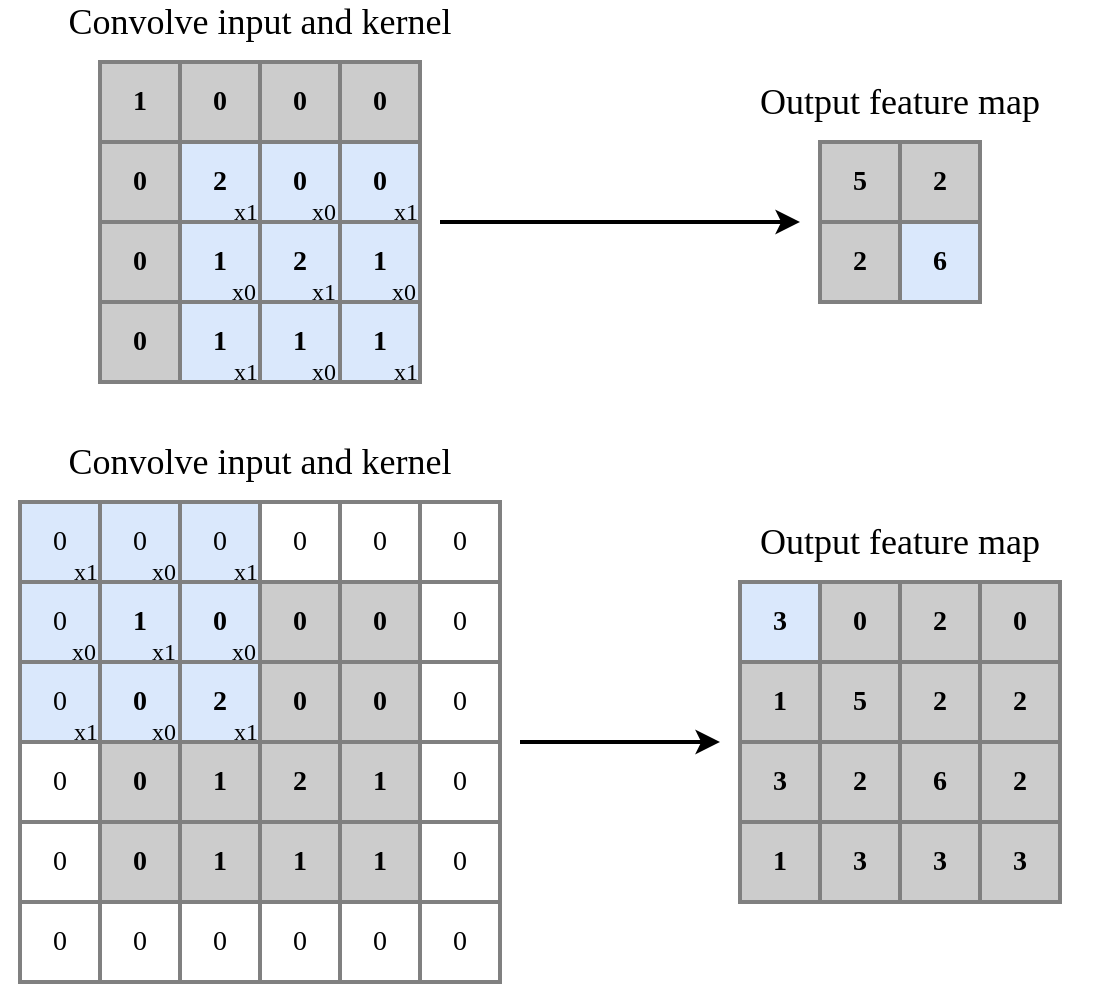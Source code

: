 <mxfile version="13.6.6" type="device"><diagram id="dg_t8bWE2_4cH5tXDiVD" name="Page-1"><mxGraphModel dx="1422" dy="765" grid="1" gridSize="10" guides="1" tooltips="1" connect="1" arrows="1" fold="1" page="1" pageScale="1" pageWidth="827" pageHeight="1169" math="0" shadow="0"><root><mxCell id="0"/><mxCell id="1" parent="0"/><mxCell id="Ra7FraQxq9EdRuv9MEK7-1" value="5" style="whiteSpace=wrap;html=1;aspect=fixed;fillColor=#CCCCCC;fontSize=14;strokeColor=#808080;strokeWidth=2;fontStyle=1;fontFamily=lmodern;" parent="1" vertex="1"><mxGeometry x="560" y="360" width="40" height="40" as="geometry"/></mxCell><mxCell id="Ra7FraQxq9EdRuv9MEK7-2" value="2" style="whiteSpace=wrap;html=1;aspect=fixed;fillColor=#CCCCCC;fontSize=14;strokeColor=#808080;strokeWidth=2;fontStyle=1;fontFamily=lmodern;" parent="1" vertex="1"><mxGeometry x="600" y="360" width="40" height="40" as="geometry"/></mxCell><mxCell id="Ra7FraQxq9EdRuv9MEK7-3" value="2" style="whiteSpace=wrap;html=1;aspect=fixed;fillColor=#CCCCCC;fontSize=14;strokeColor=#808080;strokeWidth=2;fontStyle=1;fontFamily=lmodern;" parent="1" vertex="1"><mxGeometry x="560" y="400" width="40" height="40" as="geometry"/></mxCell><mxCell id="Ra7FraQxq9EdRuv9MEK7-4" value="6" style="whiteSpace=wrap;html=1;aspect=fixed;fillColor=#dae8fc;fontSize=14;strokeColor=#808080;strokeWidth=2;fontStyle=1;fontFamily=lmodern;" parent="1" vertex="1"><mxGeometry x="600" y="400" width="40" height="40" as="geometry"/></mxCell><mxCell id="Ra7FraQxq9EdRuv9MEK7-5" value="" style="endArrow=classic;html=1;strokeColor=#000000;strokeWidth=2;fontSize=14;fontFamily=lmodern;" parent="1" edge="1"><mxGeometry width="50" height="50" relative="1" as="geometry"><mxPoint x="370" y="400" as="sourcePoint"/><mxPoint x="550" y="400" as="targetPoint"/></mxGeometry></mxCell><mxCell id="Ra7FraQxq9EdRuv9MEK7-6" value="1" style="whiteSpace=wrap;html=1;aspect=fixed;horizontal=1;verticalAlign=middle;fontSize=14;fillColor=#CCCCCC;fontStyle=1;strokeColor=#808080;strokeWidth=2;fontFamily=lmodern;" parent="1" vertex="1"><mxGeometry x="200" y="320" width="40" height="40" as="geometry"/></mxCell><mxCell id="Ra7FraQxq9EdRuv9MEK7-7" value="0" style="whiteSpace=wrap;html=1;aspect=fixed;horizontal=1;verticalAlign=middle;fontSize=14;fillColor=#CCCCCC;fontStyle=1;strokeColor=#808080;strokeWidth=2;fontFamily=lmodern;" parent="1" vertex="1"><mxGeometry x="240" y="320" width="40" height="40" as="geometry"/></mxCell><mxCell id="Ra7FraQxq9EdRuv9MEK7-8" value="0" style="whiteSpace=wrap;html=1;aspect=fixed;horizontal=1;verticalAlign=middle;fontSize=14;fillColor=#CCCCCC;fontStyle=1;strokeColor=#808080;strokeWidth=2;fontFamily=lmodern;" parent="1" vertex="1"><mxGeometry x="280" y="320" width="40" height="40" as="geometry"/></mxCell><mxCell id="Ra7FraQxq9EdRuv9MEK7-9" value="0" style="whiteSpace=wrap;html=1;aspect=fixed;horizontal=1;verticalAlign=middle;fontSize=14;fillColor=#CCCCCC;fontStyle=1;strokeColor=#808080;strokeWidth=2;fontFamily=lmodern;" parent="1" vertex="1"><mxGeometry x="320" y="320" width="40" height="40" as="geometry"/></mxCell><mxCell id="Ra7FraQxq9EdRuv9MEK7-10" value="0" style="whiteSpace=wrap;html=1;aspect=fixed;horizontal=1;verticalAlign=middle;fontSize=14;fillColor=#CCCCCC;fontStyle=1;strokeColor=#808080;strokeWidth=2;fontFamily=lmodern;" parent="1" vertex="1"><mxGeometry x="200" y="360" width="40" height="40" as="geometry"/></mxCell><mxCell id="Ra7FraQxq9EdRuv9MEK7-11" value="2" style="whiteSpace=wrap;html=1;aspect=fixed;horizontal=1;verticalAlign=middle;fontSize=14;fillColor=#dae8fc;fontStyle=1;strokeColor=#808080;strokeWidth=2;fontFamily=lmodern;" parent="1" vertex="1"><mxGeometry x="240" y="360" width="40" height="40" as="geometry"/></mxCell><mxCell id="Ra7FraQxq9EdRuv9MEK7-12" value="0" style="whiteSpace=wrap;html=1;aspect=fixed;horizontal=1;verticalAlign=middle;fontSize=14;fillColor=#dae8fc;fontStyle=1;strokeColor=#808080;strokeWidth=2;fontFamily=lmodern;" parent="1" vertex="1"><mxGeometry x="280" y="360" width="40" height="40" as="geometry"/></mxCell><mxCell id="Ra7FraQxq9EdRuv9MEK7-13" value="0" style="whiteSpace=wrap;html=1;aspect=fixed;horizontal=1;verticalAlign=middle;fontSize=14;fillColor=#dae8fc;fontStyle=1;strokeColor=#808080;strokeWidth=2;fontFamily=lmodern;" parent="1" vertex="1"><mxGeometry x="320" y="360" width="40" height="40" as="geometry"/></mxCell><mxCell id="Ra7FraQxq9EdRuv9MEK7-14" value="0" style="whiteSpace=wrap;html=1;aspect=fixed;horizontal=1;verticalAlign=middle;fontSize=14;fillColor=#CCCCCC;fontStyle=1;strokeColor=#808080;strokeWidth=2;fontFamily=lmodern;" parent="1" vertex="1"><mxGeometry x="200" y="400" width="40" height="40" as="geometry"/></mxCell><mxCell id="Ra7FraQxq9EdRuv9MEK7-15" value="1" style="whiteSpace=wrap;html=1;aspect=fixed;horizontal=1;verticalAlign=middle;fontSize=14;fillColor=#dae8fc;fontStyle=1;strokeColor=#808080;strokeWidth=2;fontFamily=lmodern;" parent="1" vertex="1"><mxGeometry x="240" y="400" width="40" height="40" as="geometry"/></mxCell><mxCell id="Ra7FraQxq9EdRuv9MEK7-16" value="2" style="whiteSpace=wrap;html=1;aspect=fixed;horizontal=1;verticalAlign=middle;fontSize=14;fillColor=#dae8fc;fontStyle=1;strokeColor=#808080;strokeWidth=2;fontFamily=lmodern;" parent="1" vertex="1"><mxGeometry x="280" y="400" width="40" height="40" as="geometry"/></mxCell><mxCell id="Ra7FraQxq9EdRuv9MEK7-17" value="1" style="whiteSpace=wrap;html=1;aspect=fixed;horizontal=1;verticalAlign=middle;fontSize=14;fillColor=#dae8fc;fontStyle=1;strokeColor=#808080;strokeWidth=2;fontFamily=lmodern;" parent="1" vertex="1"><mxGeometry x="320" y="400" width="40" height="40" as="geometry"/></mxCell><mxCell id="Ra7FraQxq9EdRuv9MEK7-18" value="0" style="whiteSpace=wrap;html=1;aspect=fixed;horizontal=1;verticalAlign=middle;fontSize=14;fillColor=#CCCCCC;fontStyle=1;strokeColor=#808080;strokeWidth=2;fontFamily=lmodern;" parent="1" vertex="1"><mxGeometry x="200" y="440" width="40" height="40" as="geometry"/></mxCell><mxCell id="Ra7FraQxq9EdRuv9MEK7-19" value="1" style="whiteSpace=wrap;html=1;aspect=fixed;horizontal=1;verticalAlign=middle;fontSize=14;fillColor=#dae8fc;fontStyle=1;strokeColor=#808080;strokeWidth=2;fontFamily=lmodern;" parent="1" vertex="1"><mxGeometry x="240" y="440" width="40" height="40" as="geometry"/></mxCell><mxCell id="Ra7FraQxq9EdRuv9MEK7-20" value="1" style="whiteSpace=wrap;html=1;aspect=fixed;horizontal=1;verticalAlign=middle;fontSize=14;fillColor=#dae8fc;fontStyle=1;strokeColor=#808080;strokeWidth=2;fontFamily=lmodern;" parent="1" vertex="1"><mxGeometry x="280" y="440" width="40" height="40" as="geometry"/></mxCell><mxCell id="Ra7FraQxq9EdRuv9MEK7-21" value="1" style="whiteSpace=wrap;html=1;aspect=fixed;horizontal=1;verticalAlign=middle;fontSize=14;fillColor=#dae8fc;fontStyle=1;strokeColor=#808080;strokeWidth=2;fontFamily=lmodern;" parent="1" vertex="1"><mxGeometry x="320" y="440" width="40" height="40" as="geometry"/></mxCell><mxCell id="Ra7FraQxq9EdRuv9MEK7-23" value="x1" style="text;html=1;strokeColor=none;fillColor=none;align=center;verticalAlign=middle;whiteSpace=wrap;rounded=0;fontFamily=lmodern;" parent="1" vertex="1"><mxGeometry x="267" y="390" width="12" height="10" as="geometry"/></mxCell><mxCell id="Ra7FraQxq9EdRuv9MEK7-24" value="x0" style="text;html=1;strokeColor=none;fillColor=none;align=center;verticalAlign=middle;whiteSpace=wrap;rounded=0;fontFamily=lmodern;" parent="1" vertex="1"><mxGeometry x="307" y="390" width="10" height="10" as="geometry"/></mxCell><mxCell id="Ra7FraQxq9EdRuv9MEK7-25" value="x1" style="text;html=1;strokeColor=none;fillColor=none;align=center;verticalAlign=middle;whiteSpace=wrap;rounded=0;fontFamily=lmodern;" parent="1" vertex="1"><mxGeometry x="347" y="390" width="12" height="10" as="geometry"/></mxCell><mxCell id="Ra7FraQxq9EdRuv9MEK7-26" value="x0" style="text;html=1;strokeColor=none;fillColor=none;align=center;verticalAlign=middle;whiteSpace=wrap;rounded=0;fontFamily=lmodern;" parent="1" vertex="1"><mxGeometry x="267" y="430" width="10" height="10" as="geometry"/></mxCell><mxCell id="Ra7FraQxq9EdRuv9MEK7-27" value="x0" style="text;html=1;strokeColor=none;fillColor=none;align=center;verticalAlign=middle;whiteSpace=wrap;rounded=0;fontFamily=lmodern;" parent="1" vertex="1"><mxGeometry x="347" y="430" width="10" height="10" as="geometry"/></mxCell><mxCell id="Ra7FraQxq9EdRuv9MEK7-28" value="x0" style="text;html=1;strokeColor=none;fillColor=none;align=center;verticalAlign=middle;whiteSpace=wrap;rounded=0;fontFamily=lmodern;" parent="1" vertex="1"><mxGeometry x="307" y="470" width="10" height="10" as="geometry"/></mxCell><mxCell id="Ra7FraQxq9EdRuv9MEK7-29" value="x1" style="text;html=1;strokeColor=none;fillColor=none;align=center;verticalAlign=middle;whiteSpace=wrap;rounded=0;fontFamily=lmodern;" parent="1" vertex="1"><mxGeometry x="306" y="430" width="12" height="10" as="geometry"/></mxCell><mxCell id="Ra7FraQxq9EdRuv9MEK7-30" value="x1" style="text;html=1;strokeColor=none;fillColor=none;align=center;verticalAlign=middle;whiteSpace=wrap;rounded=0;fontFamily=lmodern;" parent="1" vertex="1"><mxGeometry x="347" y="470" width="12" height="10" as="geometry"/></mxCell><mxCell id="Ra7FraQxq9EdRuv9MEK7-31" value="x1" style="text;html=1;strokeColor=none;fillColor=none;align=center;verticalAlign=middle;whiteSpace=wrap;rounded=0;fontFamily=lmodern;" parent="1" vertex="1"><mxGeometry x="267" y="470" width="12" height="10" as="geometry"/></mxCell><mxCell id="Ra7FraQxq9EdRuv9MEK7-32" value="&lt;font style=&quot;font-size: 18px&quot;&gt;Output feature map&lt;/font&gt;" style="text;html=1;strokeColor=none;fillColor=none;align=center;verticalAlign=middle;whiteSpace=wrap;rounded=0;fontFamily=lmodern;" parent="1" vertex="1"><mxGeometry x="500" y="330" width="200" height="20" as="geometry"/></mxCell><mxCell id="Ra7FraQxq9EdRuv9MEK7-33" value="&lt;font style=&quot;font-size: 18px&quot;&gt;Convolve input and kernel&lt;/font&gt;" style="text;html=1;strokeColor=none;fillColor=none;align=center;verticalAlign=middle;whiteSpace=wrap;rounded=0;fontFamily=lmodern;" parent="1" vertex="1"><mxGeometry x="150" y="290" width="260" height="20" as="geometry"/></mxCell><mxCell id="dllbsCJKNK7LgpD8I4OP-1" value="0" style="whiteSpace=wrap;html=1;aspect=fixed;horizontal=1;verticalAlign=middle;fontSize=14;strokeColor=#808080;strokeWidth=2;fillColor=#dae8fc;fontFamily=lmodern;" parent="1" vertex="1"><mxGeometry x="160" y="540" width="40" height="40" as="geometry"/></mxCell><mxCell id="dllbsCJKNK7LgpD8I4OP-2" value="0" style="whiteSpace=wrap;html=1;aspect=fixed;horizontal=1;verticalAlign=middle;fontSize=14;strokeColor=#808080;strokeWidth=2;fillColor=#dae8fc;fontFamily=lmodern;" parent="1" vertex="1"><mxGeometry x="200" y="540" width="40" height="40" as="geometry"/></mxCell><mxCell id="dllbsCJKNK7LgpD8I4OP-3" value="0" style="whiteSpace=wrap;html=1;aspect=fixed;horizontal=1;verticalAlign=middle;fontSize=14;strokeColor=#808080;strokeWidth=2;fillColor=#dae8fc;fontFamily=lmodern;" parent="1" vertex="1"><mxGeometry x="240" y="540" width="40" height="40" as="geometry"/></mxCell><mxCell id="dllbsCJKNK7LgpD8I4OP-4" value="0" style="whiteSpace=wrap;html=1;aspect=fixed;horizontal=1;verticalAlign=middle;fontSize=14;strokeColor=#808080;strokeWidth=2;fontFamily=lmodern;" parent="1" vertex="1"><mxGeometry x="280" y="540" width="40" height="40" as="geometry"/></mxCell><mxCell id="dllbsCJKNK7LgpD8I4OP-5" value="0" style="whiteSpace=wrap;html=1;aspect=fixed;horizontal=1;verticalAlign=middle;fontSize=14;strokeColor=#808080;strokeWidth=2;fontFamily=lmodern;" parent="1" vertex="1"><mxGeometry x="320" y="540" width="40" height="40" as="geometry"/></mxCell><mxCell id="dllbsCJKNK7LgpD8I4OP-6" value="0" style="whiteSpace=wrap;html=1;aspect=fixed;horizontal=1;verticalAlign=middle;fontSize=14;strokeColor=#808080;strokeWidth=2;fontFamily=lmodern;" parent="1" vertex="1"><mxGeometry x="360" y="540" width="40" height="40" as="geometry"/></mxCell><mxCell id="dllbsCJKNK7LgpD8I4OP-7" value="0" style="whiteSpace=wrap;html=1;aspect=fixed;horizontal=1;verticalAlign=middle;fontSize=14;strokeColor=#808080;strokeWidth=2;fontFamily=lmodern;" parent="1" vertex="1"><mxGeometry x="360" y="580" width="40" height="40" as="geometry"/></mxCell><mxCell id="dllbsCJKNK7LgpD8I4OP-8" value="0" style="whiteSpace=wrap;html=1;aspect=fixed;horizontal=1;verticalAlign=middle;fontSize=14;strokeColor=#808080;strokeWidth=2;fillColor=#dae8fc;fontFamily=lmodern;" parent="1" vertex="1"><mxGeometry x="160" y="580" width="40" height="40" as="geometry"/></mxCell><mxCell id="dllbsCJKNK7LgpD8I4OP-9" value="0" style="whiteSpace=wrap;html=1;aspect=fixed;horizontal=1;verticalAlign=middle;fontSize=14;strokeColor=#808080;strokeWidth=2;fillColor=#dae8fc;fontFamily=lmodern;" parent="1" vertex="1"><mxGeometry x="160" y="620" width="40" height="40" as="geometry"/></mxCell><mxCell id="dllbsCJKNK7LgpD8I4OP-10" value="0" style="whiteSpace=wrap;html=1;aspect=fixed;horizontal=1;verticalAlign=middle;fontSize=14;strokeColor=#808080;strokeWidth=2;fontFamily=lmodern;" parent="1" vertex="1"><mxGeometry x="160" y="660" width="40" height="40" as="geometry"/></mxCell><mxCell id="dllbsCJKNK7LgpD8I4OP-11" value="0" style="whiteSpace=wrap;html=1;aspect=fixed;horizontal=1;verticalAlign=middle;fontSize=14;strokeColor=#808080;strokeWidth=2;fontFamily=lmodern;" parent="1" vertex="1"><mxGeometry x="160" y="700" width="40" height="40" as="geometry"/></mxCell><mxCell id="dllbsCJKNK7LgpD8I4OP-12" value="0" style="whiteSpace=wrap;html=1;aspect=fixed;horizontal=1;verticalAlign=middle;fontSize=14;strokeColor=#808080;strokeWidth=2;fontFamily=lmodern;" parent="1" vertex="1"><mxGeometry x="160" y="740" width="40" height="40" as="geometry"/></mxCell><mxCell id="dllbsCJKNK7LgpD8I4OP-13" value="0" style="whiteSpace=wrap;html=1;aspect=fixed;horizontal=1;verticalAlign=middle;fontSize=14;strokeColor=#808080;strokeWidth=2;fontFamily=lmodern;" parent="1" vertex="1"><mxGeometry x="200" y="740" width="40" height="40" as="geometry"/></mxCell><mxCell id="dllbsCJKNK7LgpD8I4OP-14" value="0" style="whiteSpace=wrap;html=1;aspect=fixed;horizontal=1;verticalAlign=middle;fontSize=14;strokeColor=#808080;strokeWidth=2;fontFamily=lmodern;" parent="1" vertex="1"><mxGeometry x="240" y="740" width="40" height="40" as="geometry"/></mxCell><mxCell id="dllbsCJKNK7LgpD8I4OP-15" value="0" style="whiteSpace=wrap;html=1;aspect=fixed;horizontal=1;verticalAlign=middle;fontSize=14;strokeColor=#808080;strokeWidth=2;fontFamily=lmodern;" parent="1" vertex="1"><mxGeometry x="280" y="740" width="40" height="40" as="geometry"/></mxCell><mxCell id="dllbsCJKNK7LgpD8I4OP-16" value="0" style="whiteSpace=wrap;html=1;aspect=fixed;horizontal=1;verticalAlign=middle;fontSize=14;strokeColor=#808080;strokeWidth=2;fontFamily=lmodern;" parent="1" vertex="1"><mxGeometry x="320" y="740" width="40" height="40" as="geometry"/></mxCell><mxCell id="dllbsCJKNK7LgpD8I4OP-17" value="0" style="whiteSpace=wrap;html=1;aspect=fixed;horizontal=1;verticalAlign=middle;fontSize=14;strokeColor=#808080;strokeWidth=2;fontFamily=lmodern;" parent="1" vertex="1"><mxGeometry x="360" y="740" width="40" height="40" as="geometry"/></mxCell><mxCell id="dllbsCJKNK7LgpD8I4OP-18" value="0" style="whiteSpace=wrap;html=1;aspect=fixed;horizontal=1;verticalAlign=middle;fontSize=14;strokeColor=#808080;strokeWidth=2;fontFamily=lmodern;" parent="1" vertex="1"><mxGeometry x="360" y="700" width="40" height="40" as="geometry"/></mxCell><mxCell id="dllbsCJKNK7LgpD8I4OP-19" value="0" style="whiteSpace=wrap;html=1;aspect=fixed;horizontal=1;verticalAlign=middle;fontSize=14;strokeColor=#808080;strokeWidth=2;fontFamily=lmodern;" parent="1" vertex="1"><mxGeometry x="360" y="660" width="40" height="40" as="geometry"/></mxCell><mxCell id="dllbsCJKNK7LgpD8I4OP-20" value="0" style="whiteSpace=wrap;html=1;aspect=fixed;horizontal=1;verticalAlign=middle;fontSize=14;strokeColor=#808080;strokeWidth=2;fontFamily=lmodern;" parent="1" vertex="1"><mxGeometry x="360" y="620" width="40" height="40" as="geometry"/></mxCell><mxCell id="dllbsCJKNK7LgpD8I4OP-21" value="1" style="whiteSpace=wrap;html=1;aspect=fixed;horizontal=1;verticalAlign=middle;fontSize=14;fillColor=#dae8fc;fontStyle=1;strokeColor=#808080;strokeWidth=2;fontFamily=lmodern;" parent="1" vertex="1"><mxGeometry x="200" y="580" width="40" height="40" as="geometry"/></mxCell><mxCell id="dllbsCJKNK7LgpD8I4OP-22" value="0" style="whiteSpace=wrap;html=1;aspect=fixed;horizontal=1;verticalAlign=middle;fontSize=14;fillColor=#dae8fc;fontStyle=1;strokeColor=#808080;strokeWidth=2;fontFamily=lmodern;" parent="1" vertex="1"><mxGeometry x="240" y="580" width="40" height="40" as="geometry"/></mxCell><mxCell id="dllbsCJKNK7LgpD8I4OP-23" value="0" style="whiteSpace=wrap;html=1;aspect=fixed;horizontal=1;verticalAlign=middle;fontSize=14;fillColor=#CCCCCC;fontStyle=1;strokeColor=#808080;strokeWidth=2;fontFamily=lmodern;" parent="1" vertex="1"><mxGeometry x="280" y="580" width="40" height="40" as="geometry"/></mxCell><mxCell id="dllbsCJKNK7LgpD8I4OP-24" value="0" style="whiteSpace=wrap;html=1;aspect=fixed;horizontal=1;verticalAlign=middle;fontSize=14;fillColor=#CCCCCC;fontStyle=1;strokeColor=#808080;strokeWidth=2;fontFamily=lmodern;" parent="1" vertex="1"><mxGeometry x="320" y="580" width="40" height="40" as="geometry"/></mxCell><mxCell id="dllbsCJKNK7LgpD8I4OP-25" value="0" style="whiteSpace=wrap;html=1;aspect=fixed;horizontal=1;verticalAlign=middle;fontSize=14;fillColor=#dae8fc;fontStyle=1;strokeColor=#808080;strokeWidth=2;fontFamily=lmodern;" parent="1" vertex="1"><mxGeometry x="200" y="620" width="40" height="40" as="geometry"/></mxCell><mxCell id="dllbsCJKNK7LgpD8I4OP-26" value="2" style="whiteSpace=wrap;html=1;aspect=fixed;horizontal=1;verticalAlign=middle;fontSize=14;fillColor=#dae8fc;fontStyle=1;strokeColor=#808080;strokeWidth=2;fontFamily=lmodern;" parent="1" vertex="1"><mxGeometry x="240" y="620" width="40" height="40" as="geometry"/></mxCell><mxCell id="dllbsCJKNK7LgpD8I4OP-27" value="0" style="whiteSpace=wrap;html=1;aspect=fixed;horizontal=1;verticalAlign=middle;fontSize=14;fillColor=#CCCCCC;fontStyle=1;strokeColor=#808080;strokeWidth=2;fontFamily=lmodern;" parent="1" vertex="1"><mxGeometry x="280" y="620" width="40" height="40" as="geometry"/></mxCell><mxCell id="dllbsCJKNK7LgpD8I4OP-28" value="0" style="whiteSpace=wrap;html=1;aspect=fixed;horizontal=1;verticalAlign=middle;fontSize=14;fillColor=#CCCCCC;fontStyle=1;strokeColor=#808080;strokeWidth=2;fontFamily=lmodern;" parent="1" vertex="1"><mxGeometry x="320" y="620" width="40" height="40" as="geometry"/></mxCell><mxCell id="dllbsCJKNK7LgpD8I4OP-29" value="0" style="whiteSpace=wrap;html=1;aspect=fixed;horizontal=1;verticalAlign=middle;fontSize=14;fillColor=#CCCCCC;fontStyle=1;strokeColor=#808080;strokeWidth=2;fontFamily=lmodern;" parent="1" vertex="1"><mxGeometry x="200" y="660" width="40" height="40" as="geometry"/></mxCell><mxCell id="dllbsCJKNK7LgpD8I4OP-30" value="1" style="whiteSpace=wrap;html=1;aspect=fixed;horizontal=1;verticalAlign=middle;fontSize=14;fillColor=#CCCCCC;fontStyle=1;strokeColor=#808080;strokeWidth=2;fontFamily=lmodern;" parent="1" vertex="1"><mxGeometry x="240" y="660" width="40" height="40" as="geometry"/></mxCell><mxCell id="dllbsCJKNK7LgpD8I4OP-31" value="2" style="whiteSpace=wrap;html=1;aspect=fixed;horizontal=1;verticalAlign=middle;fontSize=14;fillColor=#CCCCCC;fontStyle=1;strokeColor=#808080;strokeWidth=2;fontFamily=lmodern;" parent="1" vertex="1"><mxGeometry x="280" y="660" width="40" height="40" as="geometry"/></mxCell><mxCell id="dllbsCJKNK7LgpD8I4OP-32" value="1" style="whiteSpace=wrap;html=1;aspect=fixed;horizontal=1;verticalAlign=middle;fontSize=14;fillColor=#CCCCCC;fontStyle=1;strokeColor=#808080;strokeWidth=2;fontFamily=lmodern;" parent="1" vertex="1"><mxGeometry x="320" y="660" width="40" height="40" as="geometry"/></mxCell><mxCell id="dllbsCJKNK7LgpD8I4OP-33" value="0" style="whiteSpace=wrap;html=1;aspect=fixed;horizontal=1;verticalAlign=middle;fontSize=14;fillColor=#CCCCCC;fontStyle=1;strokeColor=#808080;strokeWidth=2;fontFamily=lmodern;" parent="1" vertex="1"><mxGeometry x="200" y="700" width="40" height="40" as="geometry"/></mxCell><mxCell id="dllbsCJKNK7LgpD8I4OP-34" value="1" style="whiteSpace=wrap;html=1;aspect=fixed;horizontal=1;verticalAlign=middle;fontSize=14;fillColor=#CCCCCC;fontStyle=1;strokeColor=#808080;strokeWidth=2;fontFamily=lmodern;" parent="1" vertex="1"><mxGeometry x="240" y="700" width="40" height="40" as="geometry"/></mxCell><mxCell id="dllbsCJKNK7LgpD8I4OP-35" value="1" style="whiteSpace=wrap;html=1;aspect=fixed;horizontal=1;verticalAlign=middle;fontSize=14;fillColor=#CCCCCC;fontStyle=1;strokeColor=#808080;strokeWidth=2;fontFamily=lmodern;" parent="1" vertex="1"><mxGeometry x="280" y="700" width="40" height="40" as="geometry"/></mxCell><mxCell id="dllbsCJKNK7LgpD8I4OP-36" value="1" style="whiteSpace=wrap;html=1;aspect=fixed;horizontal=1;verticalAlign=middle;fontSize=14;fillColor=#CCCCCC;fontStyle=1;strokeColor=#808080;strokeWidth=2;fontFamily=lmodern;" parent="1" vertex="1"><mxGeometry x="320" y="700" width="40" height="40" as="geometry"/></mxCell><mxCell id="dllbsCJKNK7LgpD8I4OP-37" value="3" style="whiteSpace=wrap;html=1;aspect=fixed;horizontal=1;verticalAlign=middle;fontSize=14;fillColor=#dae8fc;fontStyle=1;strokeColor=#808080;strokeWidth=2;fontFamily=lmodern;" parent="1" vertex="1"><mxGeometry x="520" y="580" width="40" height="40" as="geometry"/></mxCell><mxCell id="dllbsCJKNK7LgpD8I4OP-38" value="0" style="whiteSpace=wrap;html=1;aspect=fixed;horizontal=1;verticalAlign=middle;fontSize=14;fillColor=#CCCCCC;fontStyle=1;strokeColor=#808080;strokeWidth=2;fontFamily=lmodern;" parent="1" vertex="1"><mxGeometry x="560" y="580" width="40" height="40" as="geometry"/></mxCell><mxCell id="dllbsCJKNK7LgpD8I4OP-39" value="2" style="whiteSpace=wrap;html=1;aspect=fixed;horizontal=1;verticalAlign=middle;fontSize=14;fillColor=#CCCCCC;fontStyle=1;strokeColor=#808080;strokeWidth=2;fontFamily=lmodern;" parent="1" vertex="1"><mxGeometry x="600" y="580" width="40" height="40" as="geometry"/></mxCell><mxCell id="dllbsCJKNK7LgpD8I4OP-40" value="0" style="whiteSpace=wrap;html=1;aspect=fixed;horizontal=1;verticalAlign=middle;fontSize=14;fillColor=#CCCCCC;fontStyle=1;strokeColor=#808080;strokeWidth=2;fontFamily=lmodern;" parent="1" vertex="1"><mxGeometry x="640" y="580" width="40" height="40" as="geometry"/></mxCell><mxCell id="dllbsCJKNK7LgpD8I4OP-41" value="1" style="whiteSpace=wrap;html=1;aspect=fixed;horizontal=1;verticalAlign=middle;fontSize=14;fillColor=#CCCCCC;fontStyle=1;strokeColor=#808080;strokeWidth=2;fontFamily=lmodern;" parent="1" vertex="1"><mxGeometry x="520" y="620" width="40" height="40" as="geometry"/></mxCell><mxCell id="dllbsCJKNK7LgpD8I4OP-42" value="5" style="whiteSpace=wrap;html=1;aspect=fixed;horizontal=1;verticalAlign=middle;fontSize=14;fillColor=#CCCCCC;fontStyle=1;strokeColor=#808080;strokeWidth=2;fontFamily=lmodern;" parent="1" vertex="1"><mxGeometry x="560" y="620" width="40" height="40" as="geometry"/></mxCell><mxCell id="dllbsCJKNK7LgpD8I4OP-43" value="2" style="whiteSpace=wrap;html=1;aspect=fixed;horizontal=1;verticalAlign=middle;fontSize=14;fillColor=#CCCCCC;fontStyle=1;strokeColor=#808080;strokeWidth=2;fontFamily=lmodern;" parent="1" vertex="1"><mxGeometry x="600" y="620" width="40" height="40" as="geometry"/></mxCell><mxCell id="dllbsCJKNK7LgpD8I4OP-44" value="2" style="whiteSpace=wrap;html=1;aspect=fixed;horizontal=1;verticalAlign=middle;fontSize=14;fillColor=#CCCCCC;fontStyle=1;strokeColor=#808080;strokeWidth=2;fontFamily=lmodern;" parent="1" vertex="1"><mxGeometry x="640" y="620" width="40" height="40" as="geometry"/></mxCell><mxCell id="dllbsCJKNK7LgpD8I4OP-45" value="3" style="whiteSpace=wrap;html=1;aspect=fixed;horizontal=1;verticalAlign=middle;fontSize=14;fillColor=#CCCCCC;fontStyle=1;strokeColor=#808080;strokeWidth=2;fontFamily=lmodern;" parent="1" vertex="1"><mxGeometry x="520" y="660" width="40" height="40" as="geometry"/></mxCell><mxCell id="dllbsCJKNK7LgpD8I4OP-46" value="2" style="whiteSpace=wrap;html=1;aspect=fixed;horizontal=1;verticalAlign=middle;fontSize=14;fillColor=#CCCCCC;fontStyle=1;strokeColor=#808080;strokeWidth=2;fontFamily=lmodern;" parent="1" vertex="1"><mxGeometry x="560" y="660" width="40" height="40" as="geometry"/></mxCell><mxCell id="dllbsCJKNK7LgpD8I4OP-47" value="6" style="whiteSpace=wrap;html=1;aspect=fixed;horizontal=1;verticalAlign=middle;fontSize=14;fillColor=#CCCCCC;fontStyle=1;strokeColor=#808080;strokeWidth=2;fontFamily=lmodern;" parent="1" vertex="1"><mxGeometry x="600" y="660" width="40" height="40" as="geometry"/></mxCell><mxCell id="dllbsCJKNK7LgpD8I4OP-48" value="2" style="whiteSpace=wrap;html=1;aspect=fixed;horizontal=1;verticalAlign=middle;fontSize=14;fillColor=#CCCCCC;fontStyle=1;strokeColor=#808080;strokeWidth=2;fontFamily=lmodern;" parent="1" vertex="1"><mxGeometry x="640" y="660" width="40" height="40" as="geometry"/></mxCell><mxCell id="dllbsCJKNK7LgpD8I4OP-49" value="1" style="whiteSpace=wrap;html=1;aspect=fixed;horizontal=1;verticalAlign=middle;fontSize=14;fillColor=#CCCCCC;fontStyle=1;strokeColor=#808080;strokeWidth=2;fontFamily=lmodern;" parent="1" vertex="1"><mxGeometry x="520" y="700" width="40" height="40" as="geometry"/></mxCell><mxCell id="dllbsCJKNK7LgpD8I4OP-50" value="3" style="whiteSpace=wrap;html=1;aspect=fixed;horizontal=1;verticalAlign=middle;fontSize=14;fillColor=#CCCCCC;fontStyle=1;strokeColor=#808080;strokeWidth=2;fontFamily=lmodern;" parent="1" vertex="1"><mxGeometry x="560" y="700" width="40" height="40" as="geometry"/></mxCell><mxCell id="dllbsCJKNK7LgpD8I4OP-51" value="3" style="whiteSpace=wrap;html=1;aspect=fixed;horizontal=1;verticalAlign=middle;fontSize=14;fillColor=#CCCCCC;fontStyle=1;strokeColor=#808080;strokeWidth=2;fontFamily=lmodern;" parent="1" vertex="1"><mxGeometry x="600" y="700" width="40" height="40" as="geometry"/></mxCell><mxCell id="dllbsCJKNK7LgpD8I4OP-52" value="3" style="whiteSpace=wrap;html=1;aspect=fixed;horizontal=1;verticalAlign=middle;fontSize=14;fillColor=#CCCCCC;fontStyle=1;strokeColor=#808080;strokeWidth=2;fontFamily=lmodern;" parent="1" vertex="1"><mxGeometry x="640" y="700" width="40" height="40" as="geometry"/></mxCell><mxCell id="dllbsCJKNK7LgpD8I4OP-53" value="x1" style="text;html=1;strokeColor=none;fillColor=none;align=center;verticalAlign=middle;whiteSpace=wrap;rounded=0;fontFamily=lmodern;" parent="1" vertex="1"><mxGeometry x="187" y="570" width="12" height="10" as="geometry"/></mxCell><mxCell id="dllbsCJKNK7LgpD8I4OP-54" value="x0" style="text;html=1;strokeColor=none;fillColor=none;align=center;verticalAlign=middle;whiteSpace=wrap;rounded=0;fontFamily=lmodern;" parent="1" vertex="1"><mxGeometry x="227" y="570" width="10" height="10" as="geometry"/></mxCell><mxCell id="dllbsCJKNK7LgpD8I4OP-55" value="x1" style="text;html=1;strokeColor=none;fillColor=none;align=center;verticalAlign=middle;whiteSpace=wrap;rounded=0;fontFamily=lmodern;" parent="1" vertex="1"><mxGeometry x="267" y="570" width="12" height="10" as="geometry"/></mxCell><mxCell id="dllbsCJKNK7LgpD8I4OP-56" value="x0" style="text;html=1;strokeColor=none;fillColor=none;align=center;verticalAlign=middle;whiteSpace=wrap;rounded=0;fontFamily=lmodern;" parent="1" vertex="1"><mxGeometry x="187" y="610" width="10" height="10" as="geometry"/></mxCell><mxCell id="dllbsCJKNK7LgpD8I4OP-57" value="x0" style="text;html=1;strokeColor=none;fillColor=none;align=center;verticalAlign=middle;whiteSpace=wrap;rounded=0;fontFamily=lmodern;" parent="1" vertex="1"><mxGeometry x="267" y="610" width="10" height="10" as="geometry"/></mxCell><mxCell id="dllbsCJKNK7LgpD8I4OP-58" value="x0" style="text;html=1;strokeColor=none;fillColor=none;align=center;verticalAlign=middle;whiteSpace=wrap;rounded=0;fontFamily=lmodern;" parent="1" vertex="1"><mxGeometry x="227" y="650" width="10" height="10" as="geometry"/></mxCell><mxCell id="dllbsCJKNK7LgpD8I4OP-59" value="x1" style="text;html=1;strokeColor=none;fillColor=none;align=center;verticalAlign=middle;whiteSpace=wrap;rounded=0;fontFamily=lmodern;" parent="1" vertex="1"><mxGeometry x="226" y="610" width="12" height="10" as="geometry"/></mxCell><mxCell id="dllbsCJKNK7LgpD8I4OP-60" value="x1" style="text;html=1;strokeColor=none;fillColor=none;align=center;verticalAlign=middle;whiteSpace=wrap;rounded=0;fontFamily=lmodern;" parent="1" vertex="1"><mxGeometry x="267" y="650" width="12" height="10" as="geometry"/></mxCell><mxCell id="dllbsCJKNK7LgpD8I4OP-61" value="x1" style="text;html=1;strokeColor=none;fillColor=none;align=center;verticalAlign=middle;whiteSpace=wrap;rounded=0;fontFamily=lmodern;" parent="1" vertex="1"><mxGeometry x="187" y="650" width="12" height="10" as="geometry"/></mxCell><mxCell id="dllbsCJKNK7LgpD8I4OP-62" value="" style="endArrow=classic;html=1;strokeColor=#000000;strokeWidth=2;fontSize=14;fontFamily=lmodern;" parent="1" edge="1"><mxGeometry width="50" height="50" relative="1" as="geometry"><mxPoint x="410" y="660" as="sourcePoint"/><mxPoint x="510" y="660" as="targetPoint"/></mxGeometry></mxCell><mxCell id="dllbsCJKNK7LgpD8I4OP-66" value="&lt;font style=&quot;font-size: 18px&quot;&gt;Convolve input and kernel&lt;/font&gt;" style="text;html=1;strokeColor=none;fillColor=none;align=center;verticalAlign=middle;whiteSpace=wrap;rounded=0;fontFamily=lmodern;" parent="1" vertex="1"><mxGeometry x="150" y="510" width="260" height="20" as="geometry"/></mxCell><mxCell id="dllbsCJKNK7LgpD8I4OP-67" value="&lt;font style=&quot;font-size: 18px&quot;&gt;Output feature map&lt;/font&gt;" style="text;html=1;strokeColor=none;fillColor=none;align=center;verticalAlign=middle;whiteSpace=wrap;rounded=0;fontFamily=lmodern;" parent="1" vertex="1"><mxGeometry x="500" y="550" width="200" height="20" as="geometry"/></mxCell></root></mxGraphModel></diagram></mxfile>